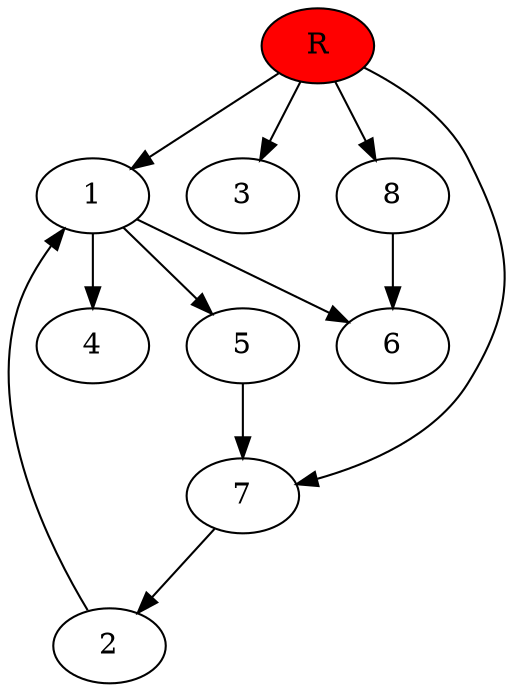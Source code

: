 digraph prb25523 {
	1
	2
	3
	4
	5
	6
	7
	8
	R [fillcolor="#ff0000" style=filled]
	1 -> 4
	1 -> 5
	1 -> 6
	2 -> 1
	5 -> 7
	7 -> 2
	8 -> 6
	R -> 1
	R -> 3
	R -> 7
	R -> 8
}
